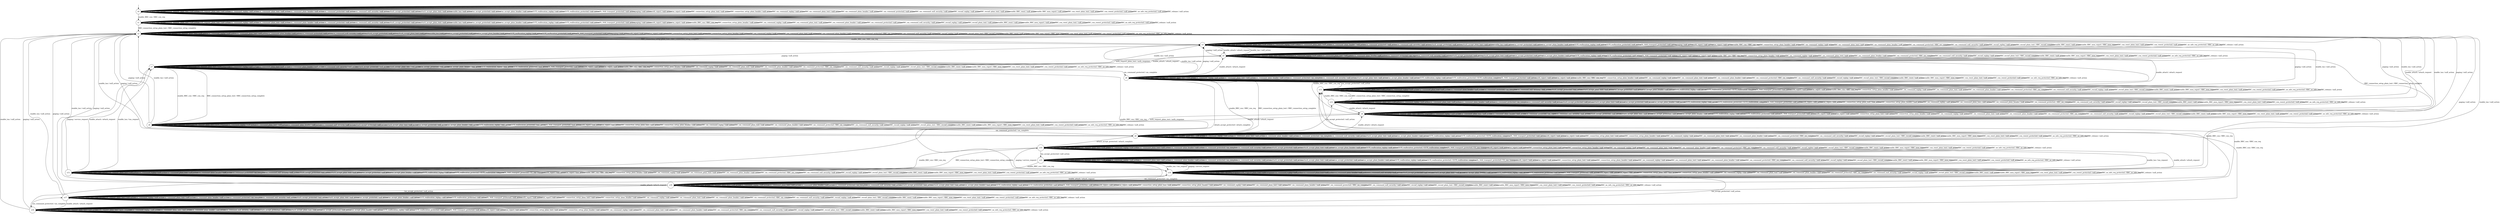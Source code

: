 digraph g {
__start0 [label="" shape="none"];

	s0 [shape="circle" label="s0"];
	s1 [shape="circle" label="s1"];
	s2 [shape="circle" label="s2"];
	s3 [shape="circle" label="s3"];
	s4 [shape="circle" label="s4"];
	s5 [shape="circle" label="s5"];
	s6 [shape="circle" label="s6"];
	s7 [shape="circle" label="s7"];
	s8 [shape="circle" label="s8"];
	s9 [shape="circle" label="s9"];
	s10 [shape="circle" label="s10"];
	s11 [shape="circle" label="s11"];
	s12 [shape="circle" label="s12"];
	s13 [shape="circle" label="s13"];
	s14 [shape="circle" label="s14"];
	s15 [shape="circle" label="s15"];
	s16 [shape="circle" label="s16"];
	s17 [shape="circle" label="s17"];
	s18 [shape="circle" label="s18"];
	s0 -> s0 [label="enable_attach / null_action"];
	s0 -> s0 [label="identity_request_plain_text / null_action"];
	s0 -> s0 [label="auth_request_plain_text / null_action"];
	s0 -> s0 [label="sm_command_replay / null_action"];
	s0 -> s0 [label="sm_command_plain_text / null_action"];
	s0 -> s0 [label="sm_command_plain_header / null_action"];
	s0 -> s0 [label="sm_command_protected / null_action"];
	s0 -> s0 [label="sm_command_null_security / null_action"];
	s0 -> s0 [label="attach_accept_protected / null_action"];
	s0 -> s0 [label="attach_accept_plain_text / null_action"];
	s0 -> s0 [label="enable_tau / null_action"];
	s0 -> s0 [label="tau_accept_protected / null_action"];
	s0 -> s0 [label="tau_accept_plain_header / null_action"];
	s0 -> s0 [label="GUTI_reallocation_replay / null_action"];
	s0 -> s0 [label="GUTI_reallocation_protected / null_action"];
	s0 -> s0 [label="DL_NAS_transport_protected / null_action"];
	s0 -> s0 [label="paging / null_action"];
	s0 -> s0 [label="auth_reject / null_action"];
	s0 -> s0 [label="tau_reject / null_action"];
	s0 -> s1 [label="enable_RRC_con / RRC_con_req"];
	s0 -> s0 [label="RRC_connection_setup_plain_text / null_action"];
	s0 -> s0 [label="RRC_connection_setup_plain_header / null_action"];
	s0 -> s0 [label="RRC_sm_command_replay / null_action"];
	s0 -> s0 [label="RRC_sm_command_plain_text / null_action"];
	s0 -> s0 [label="RRC_sm_command_plain_header / null_action"];
	s0 -> s0 [label="RRC_sm_command_protected / null_action"];
	s0 -> s0 [label="RRC_sm_command_null_security / null_action"];
	s0 -> s0 [label="RRC_reconf_replay / null_action"];
	s0 -> s0 [label="RRC_reconf_plain_text / null_action"];
	s0 -> s0 [label="enable_RRC_reest / null_action"];
	s0 -> s0 [label="enable_RRC_mea_report / null_action"];
	s0 -> s0 [label="RRC_con_reest_plain_text / null_action"];
	s0 -> s0 [label="RRC_con_reeest_protected / null_action"];
	s0 -> s0 [label="RRC_ue_info_req_protected / null_action"];
	s0 -> s0 [label="RRC_release / null_action"];
	s1 -> s1 [label="enable_attach / null_action"];
	s1 -> s1 [label="identity_request_plain_text / null_action"];
	s1 -> s1 [label="auth_request_plain_text / null_action"];
	s1 -> s1 [label="sm_command_replay / null_action"];
	s1 -> s1 [label="sm_command_plain_text / null_action"];
	s1 -> s1 [label="sm_command_plain_header / null_action"];
	s1 -> s1 [label="sm_command_protected / null_action"];
	s1 -> s1 [label="sm_command_null_security / null_action"];
	s1 -> s1 [label="attach_accept_protected / null_action"];
	s1 -> s1 [label="attach_accept_plain_text / null_action"];
	s1 -> s1 [label="enable_tau / null_action"];
	s1 -> s1 [label="tau_accept_protected / null_action"];
	s1 -> s1 [label="tau_accept_plain_header / null_action"];
	s1 -> s1 [label="GUTI_reallocation_replay / null_action"];
	s1 -> s1 [label="GUTI_reallocation_protected / null_action"];
	s1 -> s1 [label="DL_NAS_transport_protected / null_action"];
	s1 -> s1 [label="paging / null_action"];
	s1 -> s1 [label="auth_reject / null_action"];
	s1 -> s1 [label="tau_reject / null_action"];
	s1 -> s1 [label="enable_RRC_con / RRC_con_req"];
	s1 -> s2 [label="RRC_connection_setup_plain_text / RRC_connection_setup_complete"];
	s1 -> s1 [label="RRC_connection_setup_plain_header / null_action"];
	s1 -> s1 [label="RRC_sm_command_replay / null_action"];
	s1 -> s1 [label="RRC_sm_command_plain_text / null_action"];
	s1 -> s1 [label="RRC_sm_command_plain_header / null_action"];
	s1 -> s1 [label="RRC_sm_command_protected / null_action"];
	s1 -> s1 [label="RRC_sm_command_null_security / null_action"];
	s1 -> s1 [label="RRC_reconf_replay / null_action"];
	s1 -> s1 [label="RRC_reconf_plain_text / null_action"];
	s1 -> s1 [label="enable_RRC_reest / null_action"];
	s1 -> s1 [label="enable_RRC_mea_report / null_action"];
	s1 -> s1 [label="RRC_con_reest_plain_text / null_action"];
	s1 -> s1 [label="RRC_con_reeest_protected / null_action"];
	s1 -> s1 [label="RRC_ue_info_req_protected / null_action"];
	s1 -> s1 [label="RRC_release / null_action"];
	s2 -> s4 [label="enable_attach / attach_request"];
	s2 -> s2 [label="identity_request_plain_text / null_action"];
	s2 -> s2 [label="auth_request_plain_text / null_action"];
	s2 -> s2 [label="sm_command_replay / null_action"];
	s2 -> s2 [label="sm_command_plain_text / null_action"];
	s2 -> s2 [label="sm_command_plain_header / null_action"];
	s2 -> s2 [label="sm_command_protected / null_action"];
	s2 -> s2 [label="sm_command_null_security / null_action"];
	s2 -> s2 [label="attach_accept_protected / null_action"];
	s2 -> s2 [label="attach_accept_plain_text / null_action"];
	s2 -> s2 [label="enable_tau / null_action"];
	s2 -> s2 [label="tau_accept_protected / null_action"];
	s2 -> s2 [label="tau_accept_plain_header / null_action"];
	s2 -> s2 [label="GUTI_reallocation_replay / null_action"];
	s2 -> s2 [label="GUTI_reallocation_protected / null_action"];
	s2 -> s2 [label="DL_NAS_transport_protected / null_action"];
	s2 -> s2 [label="paging / null_action"];
	s2 -> s2 [label="auth_reject / null_action"];
	s2 -> s2 [label="tau_reject / null_action"];
	s2 -> s3 [label="enable_RRC_con / RRC_con_req"];
	s2 -> s2 [label="RRC_connection_setup_plain_text / null_action"];
	s2 -> s2 [label="RRC_connection_setup_plain_header / null_action"];
	s2 -> s2 [label="RRC_sm_command_replay / null_action"];
	s2 -> s2 [label="RRC_sm_command_plain_text / null_action"];
	s2 -> s2 [label="RRC_sm_command_plain_header / null_action"];
	s2 -> s2 [label="RRC_sm_command_protected / RRC_sm_complete"];
	s2 -> s2 [label="RRC_sm_command_null_security / null_action"];
	s2 -> s2 [label="RRC_reconf_replay / null_action"];
	s2 -> s2 [label="RRC_reconf_plain_text / RRC_reconf_complete"];
	s2 -> s2 [label="enable_RRC_reest / null_action"];
	s2 -> s2 [label="enable_RRC_mea_report / RRC_mea_report"];
	s2 -> s2 [label="RRC_con_reest_plain_text / null_action"];
	s2 -> s2 [label="RRC_con_reeest_protected / null_action"];
	s2 -> s2 [label="RRC_ue_info_req_protected / RRC_ue_info_req"];
	s2 -> s2 [label="RRC_release / null_action"];
	s3 -> s5 [label="enable_attach / attach_request"];
	s3 -> s3 [label="identity_request_plain_text / null_action"];
	s3 -> s3 [label="auth_request_plain_text / null_action"];
	s3 -> s3 [label="sm_command_replay / null_action"];
	s3 -> s3 [label="sm_command_plain_text / null_action"];
	s3 -> s3 [label="sm_command_plain_header / null_action"];
	s3 -> s3 [label="sm_command_protected / null_action"];
	s3 -> s3 [label="sm_command_null_security / null_action"];
	s3 -> s3 [label="attach_accept_protected / null_action"];
	s3 -> s3 [label="attach_accept_plain_text / null_action"];
	s3 -> s3 [label="enable_tau / null_action"];
	s3 -> s3 [label="tau_accept_protected / null_action"];
	s3 -> s3 [label="tau_accept_plain_header / null_action"];
	s3 -> s3 [label="GUTI_reallocation_replay / null_action"];
	s3 -> s3 [label="GUTI_reallocation_protected / null_action"];
	s3 -> s3 [label="DL_NAS_transport_protected / null_action"];
	s3 -> s3 [label="paging / null_action"];
	s3 -> s3 [label="auth_reject / null_action"];
	s3 -> s3 [label="tau_reject / null_action"];
	s3 -> s3 [label="enable_RRC_con / RRC_con_req"];
	s3 -> s2 [label="RRC_connection_setup_plain_text / RRC_connection_setup_complete"];
	s3 -> s3 [label="RRC_connection_setup_plain_header / null_action"];
	s3 -> s3 [label="RRC_sm_command_replay / null_action"];
	s3 -> s3 [label="RRC_sm_command_plain_text / null_action"];
	s3 -> s3 [label="RRC_sm_command_plain_header / null_action"];
	s3 -> s3 [label="RRC_sm_command_protected / RRC_sm_complete"];
	s3 -> s3 [label="RRC_sm_command_null_security / null_action"];
	s3 -> s3 [label="RRC_reconf_replay / null_action"];
	s3 -> s3 [label="RRC_reconf_plain_text / RRC_reconf_complete"];
	s3 -> s3 [label="enable_RRC_reest / null_action"];
	s3 -> s3 [label="enable_RRC_mea_report / RRC_mea_report"];
	s3 -> s3 [label="RRC_con_reest_plain_text / null_action"];
	s3 -> s3 [label="RRC_con_reeest_protected / null_action"];
	s3 -> s3 [label="RRC_ue_info_req_protected / RRC_ue_info_req"];
	s3 -> s3 [label="RRC_release / null_action"];
	s4 -> s4 [label="enable_attach / attach_request"];
	s4 -> s4 [label="identity_request_plain_text / identity_response"];
	s4 -> s6 [label="auth_request_plain_text / auth_response"];
	s4 -> s4 [label="sm_command_replay / null_action"];
	s4 -> s4 [label="sm_command_plain_text / null_action"];
	s4 -> s4 [label="sm_command_plain_header / null_action"];
	s4 -> s4 [label="sm_command_protected / sm_reject"];
	s4 -> s4 [label="sm_command_null_security / null_action"];
	s4 -> s4 [label="attach_accept_protected / null_action"];
	s4 -> s4 [label="attach_accept_plain_text / null_action"];
	s4 -> s2 [label="enable_tau / null_action"];
	s4 -> s4 [label="tau_accept_protected / null_action"];
	s4 -> s4 [label="tau_accept_plain_header / null_action"];
	s4 -> s4 [label="GUTI_reallocation_replay / null_action"];
	s4 -> s4 [label="GUTI_reallocation_protected / null_action"];
	s4 -> s4 [label="DL_NAS_transport_protected / null_action"];
	s4 -> s2 [label="paging / null_action"];
	s4 -> s4 [label="auth_reject / null_action"];
	s4 -> s4 [label="tau_reject / null_action"];
	s4 -> s5 [label="enable_RRC_con / RRC_con_req"];
	s4 -> s4 [label="RRC_connection_setup_plain_text / null_action"];
	s4 -> s4 [label="RRC_connection_setup_plain_header / null_action"];
	s4 -> s4 [label="RRC_sm_command_replay / null_action"];
	s4 -> s4 [label="RRC_sm_command_plain_text / null_action"];
	s4 -> s4 [label="RRC_sm_command_plain_header / null_action"];
	s4 -> s4 [label="RRC_sm_command_protected / RRC_sm_complete"];
	s4 -> s4 [label="RRC_sm_command_null_security / null_action"];
	s4 -> s4 [label="RRC_reconf_replay / null_action"];
	s4 -> s4 [label="RRC_reconf_plain_text / RRC_reconf_complete"];
	s4 -> s4 [label="enable_RRC_reest / null_action"];
	s4 -> s4 [label="enable_RRC_mea_report / RRC_mea_report"];
	s4 -> s4 [label="RRC_con_reest_plain_text / null_action"];
	s4 -> s4 [label="RRC_con_reeest_protected / null_action"];
	s4 -> s4 [label="RRC_ue_info_req_protected / RRC_ue_info_req"];
	s4 -> s4 [label="RRC_release / null_action"];
	s5 -> s5 [label="enable_attach / attach_request"];
	s5 -> s5 [label="identity_request_plain_text / identity_response"];
	s5 -> s7 [label="auth_request_plain_text / auth_response"];
	s5 -> s5 [label="sm_command_replay / null_action"];
	s5 -> s5 [label="sm_command_plain_text / null_action"];
	s5 -> s5 [label="sm_command_plain_header / null_action"];
	s5 -> s5 [label="sm_command_protected / sm_reject"];
	s5 -> s5 [label="sm_command_null_security / null_action"];
	s5 -> s5 [label="attach_accept_protected / null_action"];
	s5 -> s5 [label="attach_accept_plain_text / null_action"];
	s5 -> s3 [label="enable_tau / null_action"];
	s5 -> s5 [label="tau_accept_protected / null_action"];
	s5 -> s5 [label="tau_accept_plain_header / null_action"];
	s5 -> s5 [label="GUTI_reallocation_replay / null_action"];
	s5 -> s5 [label="GUTI_reallocation_protected / null_action"];
	s5 -> s5 [label="DL_NAS_transport_protected / null_action"];
	s5 -> s3 [label="paging / null_action"];
	s5 -> s5 [label="auth_reject / null_action"];
	s5 -> s5 [label="tau_reject / null_action"];
	s5 -> s5 [label="enable_RRC_con / RRC_con_req"];
	s5 -> s4 [label="RRC_connection_setup_plain_text / RRC_connection_setup_complete"];
	s5 -> s5 [label="RRC_connection_setup_plain_header / null_action"];
	s5 -> s5 [label="RRC_sm_command_replay / null_action"];
	s5 -> s5 [label="RRC_sm_command_plain_text / null_action"];
	s5 -> s5 [label="RRC_sm_command_plain_header / null_action"];
	s5 -> s5 [label="RRC_sm_command_protected / RRC_sm_complete"];
	s5 -> s5 [label="RRC_sm_command_null_security / null_action"];
	s5 -> s5 [label="RRC_reconf_replay / null_action"];
	s5 -> s5 [label="RRC_reconf_plain_text / RRC_reconf_complete"];
	s5 -> s5 [label="enable_RRC_reest / null_action"];
	s5 -> s5 [label="enable_RRC_mea_report / RRC_mea_report"];
	s5 -> s5 [label="RRC_con_reest_plain_text / null_action"];
	s5 -> s5 [label="RRC_con_reeest_protected / null_action"];
	s5 -> s5 [label="RRC_ue_info_req_protected / RRC_ue_info_req"];
	s5 -> s5 [label="RRC_release / null_action"];
	s6 -> s4 [label="enable_attach / attach_request"];
	s6 -> s6 [label="identity_request_plain_text / identity_response"];
	s6 -> s6 [label="auth_request_plain_text / auth_response"];
	s6 -> s6 [label="sm_command_replay / null_action"];
	s6 -> s6 [label="sm_command_plain_text / null_action"];
	s6 -> s6 [label="sm_command_plain_header / null_action"];
	s6 -> s8 [label="sm_command_protected / sm_complete"];
	s6 -> s6 [label="sm_command_null_security / null_action"];
	s6 -> s6 [label="attach_accept_protected / null_action"];
	s6 -> s6 [label="attach_accept_plain_text / null_action"];
	s6 -> s2 [label="enable_tau / null_action"];
	s6 -> s6 [label="tau_accept_protected / null_action"];
	s6 -> s6 [label="tau_accept_plain_header / null_action"];
	s6 -> s6 [label="GUTI_reallocation_replay / null_action"];
	s6 -> s6 [label="GUTI_reallocation_protected / null_action"];
	s6 -> s6 [label="DL_NAS_transport_protected / null_action"];
	s6 -> s2 [label="paging / null_action"];
	s6 -> s6 [label="auth_reject / null_action"];
	s6 -> s6 [label="tau_reject / null_action"];
	s6 -> s7 [label="enable_RRC_con / RRC_con_req"];
	s6 -> s6 [label="RRC_connection_setup_plain_text / null_action"];
	s6 -> s6 [label="RRC_connection_setup_plain_header / null_action"];
	s6 -> s6 [label="RRC_sm_command_replay / null_action"];
	s6 -> s6 [label="RRC_sm_command_plain_text / null_action"];
	s6 -> s6 [label="RRC_sm_command_plain_header / null_action"];
	s6 -> s6 [label="RRC_sm_command_protected / RRC_sm_complete"];
	s6 -> s6 [label="RRC_sm_command_null_security / null_action"];
	s6 -> s6 [label="RRC_reconf_replay / null_action"];
	s6 -> s6 [label="RRC_reconf_plain_text / RRC_reconf_complete"];
	s6 -> s6 [label="enable_RRC_reest / null_action"];
	s6 -> s6 [label="enable_RRC_mea_report / RRC_mea_report"];
	s6 -> s6 [label="RRC_con_reest_plain_text / null_action"];
	s6 -> s6 [label="RRC_con_reeest_protected / null_action"];
	s6 -> s6 [label="RRC_ue_info_req_protected / RRC_ue_info_req"];
	s6 -> s6 [label="RRC_release / null_action"];
	s7 -> s5 [label="enable_attach / attach_request"];
	s7 -> s7 [label="identity_request_plain_text / identity_response"];
	s7 -> s7 [label="auth_request_plain_text / auth_response"];
	s7 -> s7 [label="sm_command_replay / null_action"];
	s7 -> s7 [label="sm_command_plain_text / null_action"];
	s7 -> s7 [label="sm_command_plain_header / null_action"];
	s7 -> s9 [label="sm_command_protected / sm_complete"];
	s7 -> s7 [label="sm_command_null_security / null_action"];
	s7 -> s7 [label="attach_accept_protected / null_action"];
	s7 -> s7 [label="attach_accept_plain_text / null_action"];
	s7 -> s3 [label="enable_tau / null_action"];
	s7 -> s7 [label="tau_accept_protected / null_action"];
	s7 -> s7 [label="tau_accept_plain_header / null_action"];
	s7 -> s7 [label="GUTI_reallocation_replay / null_action"];
	s7 -> s7 [label="GUTI_reallocation_protected / null_action"];
	s7 -> s7 [label="DL_NAS_transport_protected / null_action"];
	s7 -> s3 [label="paging / null_action"];
	s7 -> s7 [label="auth_reject / null_action"];
	s7 -> s7 [label="tau_reject / null_action"];
	s7 -> s7 [label="enable_RRC_con / RRC_con_req"];
	s7 -> s6 [label="RRC_connection_setup_plain_text / RRC_connection_setup_complete"];
	s7 -> s7 [label="RRC_connection_setup_plain_header / null_action"];
	s7 -> s7 [label="RRC_sm_command_replay / null_action"];
	s7 -> s7 [label="RRC_sm_command_plain_text / null_action"];
	s7 -> s7 [label="RRC_sm_command_plain_header / null_action"];
	s7 -> s7 [label="RRC_sm_command_protected / RRC_sm_complete"];
	s7 -> s7 [label="RRC_sm_command_null_security / null_action"];
	s7 -> s7 [label="RRC_reconf_replay / null_action"];
	s7 -> s7 [label="RRC_reconf_plain_text / RRC_reconf_complete"];
	s7 -> s7 [label="enable_RRC_reest / null_action"];
	s7 -> s7 [label="enable_RRC_mea_report / RRC_mea_report"];
	s7 -> s7 [label="RRC_con_reest_plain_text / null_action"];
	s7 -> s7 [label="RRC_con_reeest_protected / null_action"];
	s7 -> s7 [label="RRC_ue_info_req_protected / RRC_ue_info_req"];
	s7 -> s7 [label="RRC_release / null_action"];
	s8 -> s4 [label="enable_attach / attach_request"];
	s8 -> s8 [label="identity_request_plain_text / null_action"];
	s8 -> s8 [label="auth_request_plain_text / null_action"];
	s8 -> s8 [label="sm_command_replay / null_action"];
	s8 -> s8 [label="sm_command_plain_text / null_action"];
	s8 -> s8 [label="sm_command_plain_header / null_action"];
	s8 -> s8 [label="sm_command_protected / sm_complete"];
	s8 -> s8 [label="sm_command_null_security / null_action"];
	s8 -> s10 [label="attach_accept_protected / attach_complete"];
	s8 -> s8 [label="attach_accept_plain_text / null_action"];
	s8 -> s2 [label="enable_tau / null_action"];
	s8 -> s12 [label="tau_accept_protected / null_action"];
	s8 -> s8 [label="tau_accept_plain_header / null_action"];
	s8 -> s8 [label="GUTI_reallocation_replay / null_action"];
	s8 -> s8 [label="GUTI_reallocation_protected / GUTI_reallocation_complete"];
	s8 -> s8 [label="DL_NAS_transport_protected / null_action"];
	s8 -> s2 [label="paging / null_action"];
	s8 -> s8 [label="auth_reject / null_action"];
	s8 -> s8 [label="tau_reject / null_action"];
	s8 -> s9 [label="enable_RRC_con / RRC_con_req"];
	s8 -> s8 [label="RRC_connection_setup_plain_text / null_action"];
	s8 -> s8 [label="RRC_connection_setup_plain_header / null_action"];
	s8 -> s8 [label="RRC_sm_command_replay / null_action"];
	s8 -> s8 [label="RRC_sm_command_plain_text / null_action"];
	s8 -> s8 [label="RRC_sm_command_plain_header / null_action"];
	s8 -> s8 [label="RRC_sm_command_protected / RRC_sm_complete"];
	s8 -> s8 [label="RRC_sm_command_null_security / null_action"];
	s8 -> s8 [label="RRC_reconf_replay / null_action"];
	s8 -> s8 [label="RRC_reconf_plain_text / RRC_reconf_complete"];
	s8 -> s8 [label="enable_RRC_reest / null_action"];
	s8 -> s8 [label="enable_RRC_mea_report / RRC_mea_report"];
	s8 -> s8 [label="RRC_con_reest_plain_text / null_action"];
	s8 -> s8 [label="RRC_con_reeest_protected / null_action"];
	s8 -> s8 [label="RRC_ue_info_req_protected / RRC_ue_info_req"];
	s8 -> s8 [label="RRC_release / null_action"];
	s9 -> s5 [label="enable_attach / attach_request"];
	s9 -> s9 [label="identity_request_plain_text / null_action"];
	s9 -> s9 [label="auth_request_plain_text / null_action"];
	s9 -> s9 [label="sm_command_replay / null_action"];
	s9 -> s9 [label="sm_command_plain_text / null_action"];
	s9 -> s9 [label="sm_command_plain_header / null_action"];
	s9 -> s9 [label="sm_command_protected / sm_complete"];
	s9 -> s9 [label="sm_command_null_security / null_action"];
	s9 -> s11 [label="attach_accept_protected / attach_complete"];
	s9 -> s9 [label="attach_accept_plain_text / null_action"];
	s9 -> s3 [label="enable_tau / null_action"];
	s9 -> s13 [label="tau_accept_protected / null_action"];
	s9 -> s9 [label="tau_accept_plain_header / null_action"];
	s9 -> s9 [label="GUTI_reallocation_replay / null_action"];
	s9 -> s9 [label="GUTI_reallocation_protected / GUTI_reallocation_complete"];
	s9 -> s9 [label="DL_NAS_transport_protected / null_action"];
	s9 -> s3 [label="paging / null_action"];
	s9 -> s9 [label="auth_reject / null_action"];
	s9 -> s9 [label="tau_reject / null_action"];
	s9 -> s9 [label="enable_RRC_con / RRC_con_req"];
	s9 -> s8 [label="RRC_connection_setup_plain_text / RRC_connection_setup_complete"];
	s9 -> s9 [label="RRC_connection_setup_plain_header / null_action"];
	s9 -> s9 [label="RRC_sm_command_replay / null_action"];
	s9 -> s9 [label="RRC_sm_command_plain_text / null_action"];
	s9 -> s9 [label="RRC_sm_command_plain_header / null_action"];
	s9 -> s9 [label="RRC_sm_command_protected / RRC_sm_complete"];
	s9 -> s9 [label="RRC_sm_command_null_security / null_action"];
	s9 -> s9 [label="RRC_reconf_replay / null_action"];
	s9 -> s9 [label="RRC_reconf_plain_text / RRC_reconf_complete"];
	s9 -> s9 [label="enable_RRC_reest / null_action"];
	s9 -> s9 [label="enable_RRC_mea_report / RRC_mea_report"];
	s9 -> s9 [label="RRC_con_reest_plain_text / null_action"];
	s9 -> s9 [label="RRC_con_reeest_protected / null_action"];
	s9 -> s9 [label="RRC_ue_info_req_protected / RRC_ue_info_req"];
	s9 -> s9 [label="RRC_release / null_action"];
	s10 -> s14 [label="enable_attach / attach_request"];
	s10 -> s10 [label="identity_request_plain_text / null_action"];
	s10 -> s10 [label="auth_request_plain_text / null_action"];
	s10 -> s10 [label="sm_command_replay / null_action"];
	s10 -> s10 [label="sm_command_plain_text / null_action"];
	s10 -> s10 [label="sm_command_plain_header / null_action"];
	s10 -> s10 [label="sm_command_protected / sm_complete"];
	s10 -> s10 [label="sm_command_null_security / null_action"];
	s10 -> s10 [label="attach_accept_protected / null_action"];
	s10 -> s10 [label="attach_accept_plain_text / null_action"];
	s10 -> s14 [label="enable_tau / tau_request"];
	s10 -> s15 [label="tau_accept_protected / null_action"];
	s10 -> s10 [label="tau_accept_plain_header / null_action"];
	s10 -> s10 [label="GUTI_reallocation_replay / null_action"];
	s10 -> s10 [label="GUTI_reallocation_protected / GUTI_reallocation_complete"];
	s10 -> s10 [label="DL_NAS_transport_protected / UL_nas_transport"];
	s10 -> s14 [label="paging / service_request"];
	s10 -> s10 [label="auth_reject / null_action"];
	s10 -> s10 [label="tau_reject / null_action"];
	s10 -> s11 [label="enable_RRC_con / RRC_con_req"];
	s10 -> s10 [label="RRC_connection_setup_plain_text / null_action"];
	s10 -> s10 [label="RRC_connection_setup_plain_header / null_action"];
	s10 -> s10 [label="RRC_sm_command_replay / null_action"];
	s10 -> s10 [label="RRC_sm_command_plain_text / null_action"];
	s10 -> s10 [label="RRC_sm_command_plain_header / null_action"];
	s10 -> s10 [label="RRC_sm_command_protected / RRC_sm_complete"];
	s10 -> s10 [label="RRC_sm_command_null_security / null_action"];
	s10 -> s10 [label="RRC_reconf_replay / null_action"];
	s10 -> s10 [label="RRC_reconf_plain_text / RRC_reconf_complete"];
	s10 -> s10 [label="enable_RRC_reest / null_action"];
	s10 -> s10 [label="enable_RRC_mea_report / RRC_mea_report"];
	s10 -> s10 [label="RRC_con_reest_plain_text / null_action"];
	s10 -> s10 [label="RRC_con_reeest_protected / null_action"];
	s10 -> s10 [label="RRC_ue_info_req_protected / RRC_ue_info_req"];
	s10 -> s10 [label="RRC_release / null_action"];
	s11 -> s7 [label="enable_attach / attach_request"];
	s11 -> s11 [label="identity_request_plain_text / null_action"];
	s11 -> s11 [label="auth_request_plain_text / null_action"];
	s11 -> s11 [label="sm_command_replay / null_action"];
	s11 -> s11 [label="sm_command_plain_text / null_action"];
	s11 -> s11 [label="sm_command_plain_header / null_action"];
	s11 -> s11 [label="sm_command_protected / sm_complete"];
	s11 -> s11 [label="sm_command_null_security / null_action"];
	s11 -> s11 [label="attach_accept_protected / null_action"];
	s11 -> s11 [label="attach_accept_plain_text / null_action"];
	s11 -> s7 [label="enable_tau / tau_request"];
	s11 -> s11 [label="tau_accept_protected / null_action"];
	s11 -> s11 [label="tau_accept_plain_header / null_action"];
	s11 -> s11 [label="GUTI_reallocation_replay / null_action"];
	s11 -> s11 [label="GUTI_reallocation_protected / GUTI_reallocation_complete"];
	s11 -> s11 [label="DL_NAS_transport_protected / UL_nas_transport"];
	s11 -> s7 [label="paging / service_request"];
	s11 -> s11 [label="auth_reject / null_action"];
	s11 -> s11 [label="tau_reject / null_action"];
	s11 -> s11 [label="enable_RRC_con / RRC_con_req"];
	s11 -> s10 [label="RRC_connection_setup_plain_text / RRC_connection_setup_complete"];
	s11 -> s11 [label="RRC_connection_setup_plain_header / null_action"];
	s11 -> s11 [label="RRC_sm_command_replay / null_action"];
	s11 -> s11 [label="RRC_sm_command_plain_text / null_action"];
	s11 -> s11 [label="RRC_sm_command_plain_header / null_action"];
	s11 -> s11 [label="RRC_sm_command_protected / RRC_sm_complete"];
	s11 -> s11 [label="RRC_sm_command_null_security / null_action"];
	s11 -> s11 [label="RRC_reconf_replay / null_action"];
	s11 -> s11 [label="RRC_reconf_plain_text / RRC_reconf_complete"];
	s11 -> s11 [label="enable_RRC_reest / null_action"];
	s11 -> s11 [label="enable_RRC_mea_report / RRC_mea_report"];
	s11 -> s11 [label="RRC_con_reest_plain_text / null_action"];
	s11 -> s11 [label="RRC_con_reeest_protected / null_action"];
	s11 -> s11 [label="RRC_ue_info_req_protected / RRC_ue_info_req"];
	s11 -> s11 [label="RRC_release / null_action"];
	s12 -> s4 [label="enable_attach / attach_request"];
	s12 -> s12 [label="identity_request_plain_text / null_action"];
	s12 -> s12 [label="auth_request_plain_text / null_action"];
	s12 -> s12 [label="sm_command_replay / null_action"];
	s12 -> s12 [label="sm_command_plain_text / null_action"];
	s12 -> s12 [label="sm_command_plain_header / null_action"];
	s12 -> s12 [label="sm_command_protected / sm_complete"];
	s12 -> s12 [label="sm_command_null_security / null_action"];
	s12 -> s12 [label="attach_accept_protected / null_action"];
	s12 -> s12 [label="attach_accept_plain_text / null_action"];
	s12 -> s2 [label="enable_tau / null_action"];
	s12 -> s12 [label="tau_accept_protected / null_action"];
	s12 -> s12 [label="tau_accept_plain_header / null_action"];
	s12 -> s12 [label="GUTI_reallocation_replay / null_action"];
	s12 -> s12 [label="GUTI_reallocation_protected / GUTI_reallocation_complete"];
	s12 -> s12 [label="DL_NAS_transport_protected / null_action"];
	s12 -> s2 [label="paging / null_action"];
	s12 -> s12 [label="auth_reject / null_action"];
	s12 -> s12 [label="tau_reject / null_action"];
	s12 -> s13 [label="enable_RRC_con / RRC_con_req"];
	s12 -> s12 [label="RRC_connection_setup_plain_text / null_action"];
	s12 -> s12 [label="RRC_connection_setup_plain_header / null_action"];
	s12 -> s12 [label="RRC_sm_command_replay / null_action"];
	s12 -> s12 [label="RRC_sm_command_plain_text / null_action"];
	s12 -> s12 [label="RRC_sm_command_plain_header / null_action"];
	s12 -> s12 [label="RRC_sm_command_protected / RRC_sm_complete"];
	s12 -> s12 [label="RRC_sm_command_null_security / null_action"];
	s12 -> s12 [label="RRC_reconf_replay / null_action"];
	s12 -> s12 [label="RRC_reconf_plain_text / RRC_reconf_complete"];
	s12 -> s12 [label="enable_RRC_reest / null_action"];
	s12 -> s12 [label="enable_RRC_mea_report / RRC_mea_report"];
	s12 -> s12 [label="RRC_con_reest_plain_text / null_action"];
	s12 -> s12 [label="RRC_con_reeest_protected / null_action"];
	s12 -> s12 [label="RRC_ue_info_req_protected / RRC_ue_info_req"];
	s12 -> s12 [label="RRC_release / null_action"];
	s13 -> s5 [label="enable_attach / attach_request"];
	s13 -> s13 [label="identity_request_plain_text / null_action"];
	s13 -> s13 [label="auth_request_plain_text / null_action"];
	s13 -> s13 [label="sm_command_replay / null_action"];
	s13 -> s13 [label="sm_command_plain_text / null_action"];
	s13 -> s13 [label="sm_command_plain_header / null_action"];
	s13 -> s13 [label="sm_command_protected / sm_complete"];
	s13 -> s13 [label="sm_command_null_security / null_action"];
	s13 -> s13 [label="attach_accept_protected / null_action"];
	s13 -> s13 [label="attach_accept_plain_text / null_action"];
	s13 -> s3 [label="enable_tau / null_action"];
	s13 -> s13 [label="tau_accept_protected / null_action"];
	s13 -> s13 [label="tau_accept_plain_header / null_action"];
	s13 -> s13 [label="GUTI_reallocation_replay / null_action"];
	s13 -> s13 [label="GUTI_reallocation_protected / GUTI_reallocation_complete"];
	s13 -> s13 [label="DL_NAS_transport_protected / null_action"];
	s13 -> s3 [label="paging / null_action"];
	s13 -> s13 [label="auth_reject / null_action"];
	s13 -> s13 [label="tau_reject / null_action"];
	s13 -> s13 [label="enable_RRC_con / RRC_con_req"];
	s13 -> s12 [label="RRC_connection_setup_plain_text / RRC_connection_setup_complete"];
	s13 -> s13 [label="RRC_connection_setup_plain_header / null_action"];
	s13 -> s13 [label="RRC_sm_command_replay / null_action"];
	s13 -> s13 [label="RRC_sm_command_plain_text / null_action"];
	s13 -> s13 [label="RRC_sm_command_plain_header / null_action"];
	s13 -> s13 [label="RRC_sm_command_protected / RRC_sm_complete"];
	s13 -> s13 [label="RRC_sm_command_null_security / null_action"];
	s13 -> s13 [label="RRC_reconf_replay / null_action"];
	s13 -> s13 [label="RRC_reconf_plain_text / RRC_reconf_complete"];
	s13 -> s13 [label="enable_RRC_reest / null_action"];
	s13 -> s13 [label="enable_RRC_mea_report / RRC_mea_report"];
	s13 -> s13 [label="RRC_con_reest_plain_text / null_action"];
	s13 -> s13 [label="RRC_con_reeest_protected / null_action"];
	s13 -> s13 [label="RRC_ue_info_req_protected / RRC_ue_info_req"];
	s13 -> s13 [label="RRC_release / null_action"];
	s14 -> s14 [label="enable_attach / attach_request"];
	s14 -> s14 [label="identity_request_plain_text / identity_response"];
	s14 -> s14 [label="auth_request_plain_text / auth_response"];
	s14 -> s14 [label="sm_command_replay / null_action"];
	s14 -> s14 [label="sm_command_plain_text / null_action"];
	s14 -> s14 [label="sm_command_plain_header / null_action"];
	s14 -> s18 [label="sm_command_protected / sm_complete"];
	s14 -> s14 [label="sm_command_null_security / null_action"];
	s14 -> s14 [label="attach_accept_protected / null_action"];
	s14 -> s14 [label="attach_accept_plain_text / null_action"];
	s14 -> s2 [label="enable_tau / null_action"];
	s14 -> s16 [label="tau_accept_protected / null_action"];
	s14 -> s14 [label="tau_accept_plain_header / null_action"];
	s14 -> s14 [label="GUTI_reallocation_replay / null_action"];
	s14 -> s14 [label="GUTI_reallocation_protected / null_action"];
	s14 -> s14 [label="DL_NAS_transport_protected / null_action"];
	s14 -> s2 [label="paging / null_action"];
	s14 -> s14 [label="auth_reject / null_action"];
	s14 -> s14 [label="tau_reject / null_action"];
	s14 -> s7 [label="enable_RRC_con / RRC_con_req"];
	s14 -> s14 [label="RRC_connection_setup_plain_text / null_action"];
	s14 -> s14 [label="RRC_connection_setup_plain_header / null_action"];
	s14 -> s14 [label="RRC_sm_command_replay / null_action"];
	s14 -> s14 [label="RRC_sm_command_plain_text / null_action"];
	s14 -> s14 [label="RRC_sm_command_plain_header / null_action"];
	s14 -> s14 [label="RRC_sm_command_protected / RRC_sm_complete"];
	s14 -> s14 [label="RRC_sm_command_null_security / null_action"];
	s14 -> s14 [label="RRC_reconf_replay / null_action"];
	s14 -> s14 [label="RRC_reconf_plain_text / RRC_reconf_complete"];
	s14 -> s14 [label="enable_RRC_reest / null_action"];
	s14 -> s14 [label="enable_RRC_mea_report / RRC_mea_report"];
	s14 -> s14 [label="RRC_con_reest_plain_text / null_action"];
	s14 -> s14 [label="RRC_con_reeest_protected / null_action"];
	s14 -> s14 [label="RRC_ue_info_req_protected / RRC_ue_info_req"];
	s14 -> s14 [label="RRC_release / null_action"];
	s15 -> s16 [label="enable_attach / attach_request"];
	s15 -> s15 [label="identity_request_plain_text / null_action"];
	s15 -> s15 [label="auth_request_plain_text / null_action"];
	s15 -> s15 [label="sm_command_replay / null_action"];
	s15 -> s15 [label="sm_command_plain_text / null_action"];
	s15 -> s15 [label="sm_command_plain_header / null_action"];
	s15 -> s15 [label="sm_command_protected / sm_complete"];
	s15 -> s15 [label="sm_command_null_security / null_action"];
	s15 -> s15 [label="attach_accept_protected / null_action"];
	s15 -> s15 [label="attach_accept_plain_text / null_action"];
	s15 -> s14 [label="enable_tau / tau_request"];
	s15 -> s15 [label="tau_accept_protected / null_action"];
	s15 -> s15 [label="tau_accept_plain_header / null_action"];
	s15 -> s15 [label="GUTI_reallocation_replay / null_action"];
	s15 -> s15 [label="GUTI_reallocation_protected / GUTI_reallocation_complete"];
	s15 -> s15 [label="DL_NAS_transport_protected / UL_nas_transport"];
	s15 -> s14 [label="paging / service_request"];
	s15 -> s15 [label="auth_reject / null_action"];
	s15 -> s15 [label="tau_reject / null_action"];
	s15 -> s11 [label="enable_RRC_con / RRC_con_req"];
	s15 -> s15 [label="RRC_connection_setup_plain_text / null_action"];
	s15 -> s15 [label="RRC_connection_setup_plain_header / null_action"];
	s15 -> s15 [label="RRC_sm_command_replay / null_action"];
	s15 -> s15 [label="RRC_sm_command_plain_text / null_action"];
	s15 -> s15 [label="RRC_sm_command_plain_header / null_action"];
	s15 -> s15 [label="RRC_sm_command_protected / RRC_sm_complete"];
	s15 -> s15 [label="RRC_sm_command_null_security / null_action"];
	s15 -> s15 [label="RRC_reconf_replay / null_action"];
	s15 -> s15 [label="RRC_reconf_plain_text / RRC_reconf_complete"];
	s15 -> s15 [label="enable_RRC_reest / null_action"];
	s15 -> s15 [label="enable_RRC_mea_report / RRC_mea_report"];
	s15 -> s15 [label="RRC_con_reest_plain_text / null_action"];
	s15 -> s15 [label="RRC_con_reeest_protected / null_action"];
	s15 -> s15 [label="RRC_ue_info_req_protected / RRC_ue_info_req"];
	s15 -> s15 [label="RRC_release / null_action"];
	s16 -> s16 [label="enable_attach / attach_request"];
	s16 -> s16 [label="identity_request_plain_text / null_action"];
	s16 -> s16 [label="auth_request_plain_text / auth_response"];
	s16 -> s16 [label="sm_command_replay / null_action"];
	s16 -> s16 [label="sm_command_plain_text / null_action"];
	s16 -> s16 [label="sm_command_plain_header / null_action"];
	s16 -> s17 [label="sm_command_protected / sm_complete"];
	s16 -> s16 [label="sm_command_null_security / null_action"];
	s16 -> s16 [label="attach_accept_protected / null_action"];
	s16 -> s16 [label="attach_accept_plain_text / null_action"];
	s16 -> s2 [label="enable_tau / null_action"];
	s16 -> s16 [label="tau_accept_protected / null_action"];
	s16 -> s16 [label="tau_accept_plain_header / null_action"];
	s16 -> s16 [label="GUTI_reallocation_replay / null_action"];
	s16 -> s16 [label="GUTI_reallocation_protected / null_action"];
	s16 -> s16 [label="DL_NAS_transport_protected / null_action"];
	s16 -> s2 [label="paging / null_action"];
	s16 -> s16 [label="auth_reject / null_action"];
	s16 -> s16 [label="tau_reject / null_action"];
	s16 -> s13 [label="enable_RRC_con / RRC_con_req"];
	s16 -> s16 [label="RRC_connection_setup_plain_text / null_action"];
	s16 -> s16 [label="RRC_connection_setup_plain_header / null_action"];
	s16 -> s16 [label="RRC_sm_command_replay / null_action"];
	s16 -> s16 [label="RRC_sm_command_plain_text / null_action"];
	s16 -> s16 [label="RRC_sm_command_plain_header / null_action"];
	s16 -> s16 [label="RRC_sm_command_protected / RRC_sm_complete"];
	s16 -> s16 [label="RRC_sm_command_null_security / null_action"];
	s16 -> s16 [label="RRC_reconf_replay / null_action"];
	s16 -> s16 [label="RRC_reconf_plain_text / RRC_reconf_complete"];
	s16 -> s16 [label="enable_RRC_reest / null_action"];
	s16 -> s16 [label="enable_RRC_mea_report / RRC_mea_report"];
	s16 -> s16 [label="RRC_con_reest_plain_text / null_action"];
	s16 -> s16 [label="RRC_con_reeest_protected / null_action"];
	s16 -> s16 [label="RRC_ue_info_req_protected / RRC_ue_info_req"];
	s16 -> s16 [label="RRC_release / null_action"];
	s17 -> s16 [label="enable_attach / attach_request"];
	s17 -> s17 [label="identity_request_plain_text / null_action"];
	s17 -> s17 [label="auth_request_plain_text / null_action"];
	s17 -> s17 [label="sm_command_replay / null_action"];
	s17 -> s17 [label="sm_command_plain_text / null_action"];
	s17 -> s17 [label="sm_command_plain_header / null_action"];
	s17 -> s17 [label="sm_command_protected / sm_complete"];
	s17 -> s17 [label="sm_command_null_security / null_action"];
	s17 -> s17 [label="attach_accept_protected / null_action"];
	s17 -> s17 [label="attach_accept_plain_text / null_action"];
	s17 -> s2 [label="enable_tau / null_action"];
	s17 -> s17 [label="tau_accept_protected / null_action"];
	s17 -> s17 [label="tau_accept_plain_header / null_action"];
	s17 -> s17 [label="GUTI_reallocation_replay / null_action"];
	s17 -> s17 [label="GUTI_reallocation_protected / null_action"];
	s17 -> s17 [label="DL_NAS_transport_protected / null_action"];
	s17 -> s2 [label="paging / null_action"];
	s17 -> s17 [label="auth_reject / null_action"];
	s17 -> s17 [label="tau_reject / null_action"];
	s17 -> s13 [label="enable_RRC_con / RRC_con_req"];
	s17 -> s17 [label="RRC_connection_setup_plain_text / null_action"];
	s17 -> s17 [label="RRC_connection_setup_plain_header / null_action"];
	s17 -> s17 [label="RRC_sm_command_replay / null_action"];
	s17 -> s17 [label="RRC_sm_command_plain_text / null_action"];
	s17 -> s17 [label="RRC_sm_command_plain_header / null_action"];
	s17 -> s17 [label="RRC_sm_command_protected / RRC_sm_complete"];
	s17 -> s17 [label="RRC_sm_command_null_security / null_action"];
	s17 -> s17 [label="RRC_reconf_replay / null_action"];
	s17 -> s17 [label="RRC_reconf_plain_text / RRC_reconf_complete"];
	s17 -> s17 [label="enable_RRC_reest / null_action"];
	s17 -> s17 [label="enable_RRC_mea_report / RRC_mea_report"];
	s17 -> s17 [label="RRC_con_reest_plain_text / null_action"];
	s17 -> s17 [label="RRC_con_reeest_protected / null_action"];
	s17 -> s17 [label="RRC_ue_info_req_protected / RRC_ue_info_req"];
	s17 -> s17 [label="RRC_release / null_action"];
	s18 -> s14 [label="enable_attach / attach_request"];
	s18 -> s18 [label="identity_request_plain_text / null_action"];
	s18 -> s18 [label="auth_request_plain_text / null_action"];
	s18 -> s18 [label="sm_command_replay / null_action"];
	s18 -> s18 [label="sm_command_plain_text / null_action"];
	s18 -> s18 [label="sm_command_plain_header / null_action"];
	s18 -> s18 [label="sm_command_protected / sm_complete"];
	s18 -> s18 [label="sm_command_null_security / null_action"];
	s18 -> s18 [label="attach_accept_protected / null_action"];
	s18 -> s18 [label="attach_accept_plain_text / null_action"];
	s18 -> s2 [label="enable_tau / null_action"];
	s18 -> s17 [label="tau_accept_protected / null_action"];
	s18 -> s18 [label="tau_accept_plain_header / null_action"];
	s18 -> s18 [label="GUTI_reallocation_replay / null_action"];
	s18 -> s18 [label="GUTI_reallocation_protected / null_action"];
	s18 -> s18 [label="DL_NAS_transport_protected / null_action"];
	s18 -> s2 [label="paging / null_action"];
	s18 -> s18 [label="auth_reject / null_action"];
	s18 -> s18 [label="tau_reject / null_action"];
	s18 -> s13 [label="enable_RRC_con / RRC_con_req"];
	s18 -> s18 [label="RRC_connection_setup_plain_text / null_action"];
	s18 -> s18 [label="RRC_connection_setup_plain_header / null_action"];
	s18 -> s18 [label="RRC_sm_command_replay / null_action"];
	s18 -> s18 [label="RRC_sm_command_plain_text / null_action"];
	s18 -> s18 [label="RRC_sm_command_plain_header / null_action"];
	s18 -> s18 [label="RRC_sm_command_protected / RRC_sm_complete"];
	s18 -> s18 [label="RRC_sm_command_null_security / null_action"];
	s18 -> s18 [label="RRC_reconf_replay / null_action"];
	s18 -> s18 [label="RRC_reconf_plain_text / RRC_reconf_complete"];
	s18 -> s18 [label="enable_RRC_reest / null_action"];
	s18 -> s18 [label="enable_RRC_mea_report / RRC_mea_report"];
	s18 -> s18 [label="RRC_con_reest_plain_text / null_action"];
	s18 -> s18 [label="RRC_con_reeest_protected / null_action"];
	s18 -> s18 [label="RRC_ue_info_req_protected / RRC_ue_info_req"];
	s18 -> s18 [label="RRC_release / null_action"];

__start0 -> s0;
}

